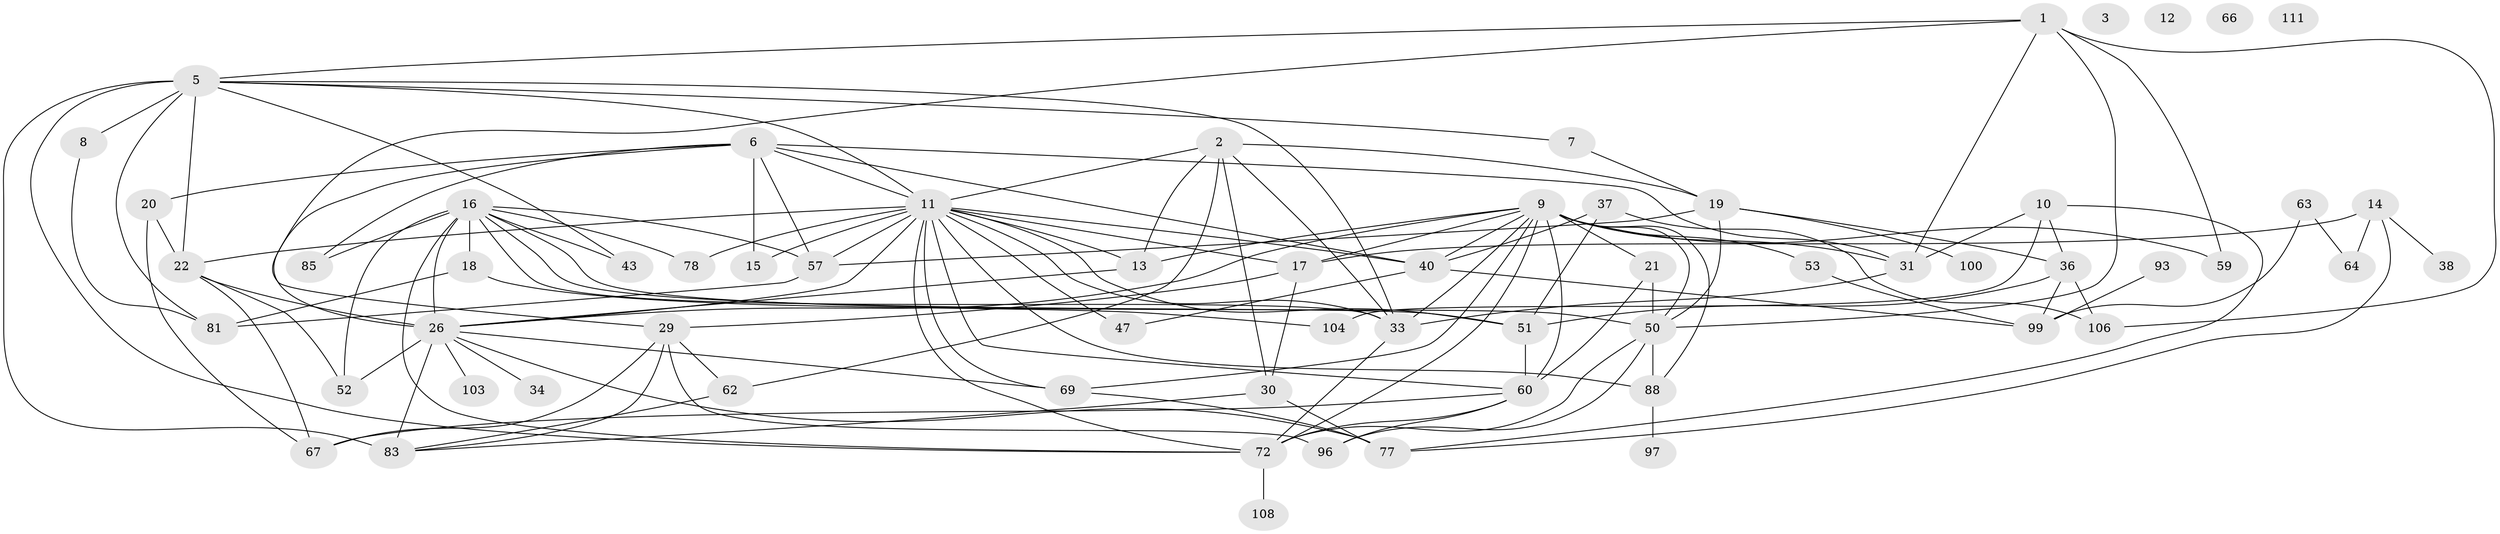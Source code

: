 // original degree distribution, {3: 0.19047619047619047, 6: 0.06349206349206349, 1: 0.1111111111111111, 2: 0.25396825396825395, 4: 0.19047619047619047, 5: 0.1111111111111111, 0: 0.023809523809523808, 7: 0.031746031746031744, 8: 0.023809523809523808}
// Generated by graph-tools (version 1.1) at 2025/13/03/09/25 04:13:14]
// undirected, 63 vertices, 133 edges
graph export_dot {
graph [start="1"]
  node [color=gray90,style=filled];
  1 [super="+107+90"];
  2 [super="+120+4"];
  3 [super="+95"];
  5 [super="+23+32+48"];
  6 [super="+25+79+109"];
  7 [super="+75"];
  8;
  9 [super="+27+56"];
  10 [super="+46"];
  11 [super="+44+87+110+49"];
  12;
  13 [super="+125+24"];
  14 [super="+35"];
  15 [super="+94"];
  16 [super="+113+45"];
  17 [super="+82"];
  18 [super="+91+70"];
  19 [super="+41"];
  20;
  21;
  22 [super="+112+54"];
  26 [super="+102+39+58"];
  29 [super="+55"];
  30 [super="+84"];
  31 [super="+98"];
  33 [super="+61+42"];
  34;
  36 [super="+115+116"];
  37 [super="+117"];
  38;
  40;
  43;
  47;
  50 [super="+119"];
  51;
  52;
  53 [super="+123"];
  57;
  59 [super="+80"];
  60 [super="+71+74+76"];
  62 [super="+121"];
  63;
  64;
  66;
  67 [super="+68"];
  69;
  72 [super="+86"];
  77;
  78;
  81;
  83;
  85;
  88;
  93;
  96;
  97;
  99;
  100;
  103;
  104;
  106 [super="+122"];
  108;
  111;
  1 -- 50;
  1 -- 29;
  1 -- 106;
  1 -- 59;
  1 -- 31;
  1 -- 5;
  2 -- 13;
  2 -- 19;
  2 -- 62;
  2 -- 33;
  2 -- 30;
  2 -- 11;
  5 -- 22;
  5 -- 81 [weight=2];
  5 -- 83;
  5 -- 8;
  5 -- 33;
  5 -- 7;
  5 -- 72;
  5 -- 43;
  5 -- 11;
  6 -- 26 [weight=2];
  6 -- 31;
  6 -- 20;
  6 -- 85;
  6 -- 40;
  6 -- 11 [weight=2];
  6 -- 15 [weight=2];
  6 -- 57;
  7 -- 19;
  8 -- 81;
  9 -- 69;
  9 -- 40;
  9 -- 72;
  9 -- 88;
  9 -- 33;
  9 -- 59;
  9 -- 13;
  9 -- 17;
  9 -- 50;
  9 -- 53;
  9 -- 21;
  9 -- 26;
  9 -- 60;
  9 -- 31;
  10 -- 31;
  10 -- 36;
  10 -- 104;
  10 -- 77;
  11 -- 78;
  11 -- 33 [weight=2];
  11 -- 51;
  11 -- 88;
  11 -- 47;
  11 -- 60;
  11 -- 69;
  11 -- 22;
  11 -- 72;
  11 -- 40;
  11 -- 13;
  11 -- 15 [weight=2];
  11 -- 17;
  11 -- 57;
  11 -- 26;
  13 -- 26;
  14 -- 77;
  14 -- 64;
  14 -- 17;
  14 -- 38;
  16 -- 57 [weight=2];
  16 -- 50;
  16 -- 43;
  16 -- 78;
  16 -- 51;
  16 -- 52;
  16 -- 33;
  16 -- 26;
  16 -- 72;
  16 -- 18;
  16 -- 85;
  17 -- 29;
  17 -- 30;
  18 -- 81;
  18 -- 104;
  19 -- 57;
  19 -- 50;
  19 -- 100;
  19 -- 36;
  20 -- 22;
  20 -- 67;
  21 -- 50;
  21 -- 60;
  22 -- 67;
  22 -- 52;
  22 -- 26 [weight=2];
  26 -- 83 [weight=3];
  26 -- 77 [weight=2];
  26 -- 69;
  26 -- 103;
  26 -- 52;
  26 -- 34;
  29 -- 62;
  29 -- 96;
  29 -- 67;
  29 -- 83;
  30 -- 83;
  30 -- 77;
  31 -- 33;
  33 -- 72;
  36 -- 99;
  36 -- 51;
  36 -- 106;
  37 -- 40;
  37 -- 106;
  37 -- 51;
  40 -- 47;
  40 -- 99;
  50 -- 96;
  50 -- 88;
  50 -- 72;
  51 -- 60;
  53 -- 99;
  57 -- 81;
  60 -- 96;
  60 -- 72;
  60 -- 67;
  62 -- 83;
  63 -- 64;
  63 -- 99;
  69 -- 77;
  72 -- 108;
  88 -- 97;
  93 -- 99;
}
